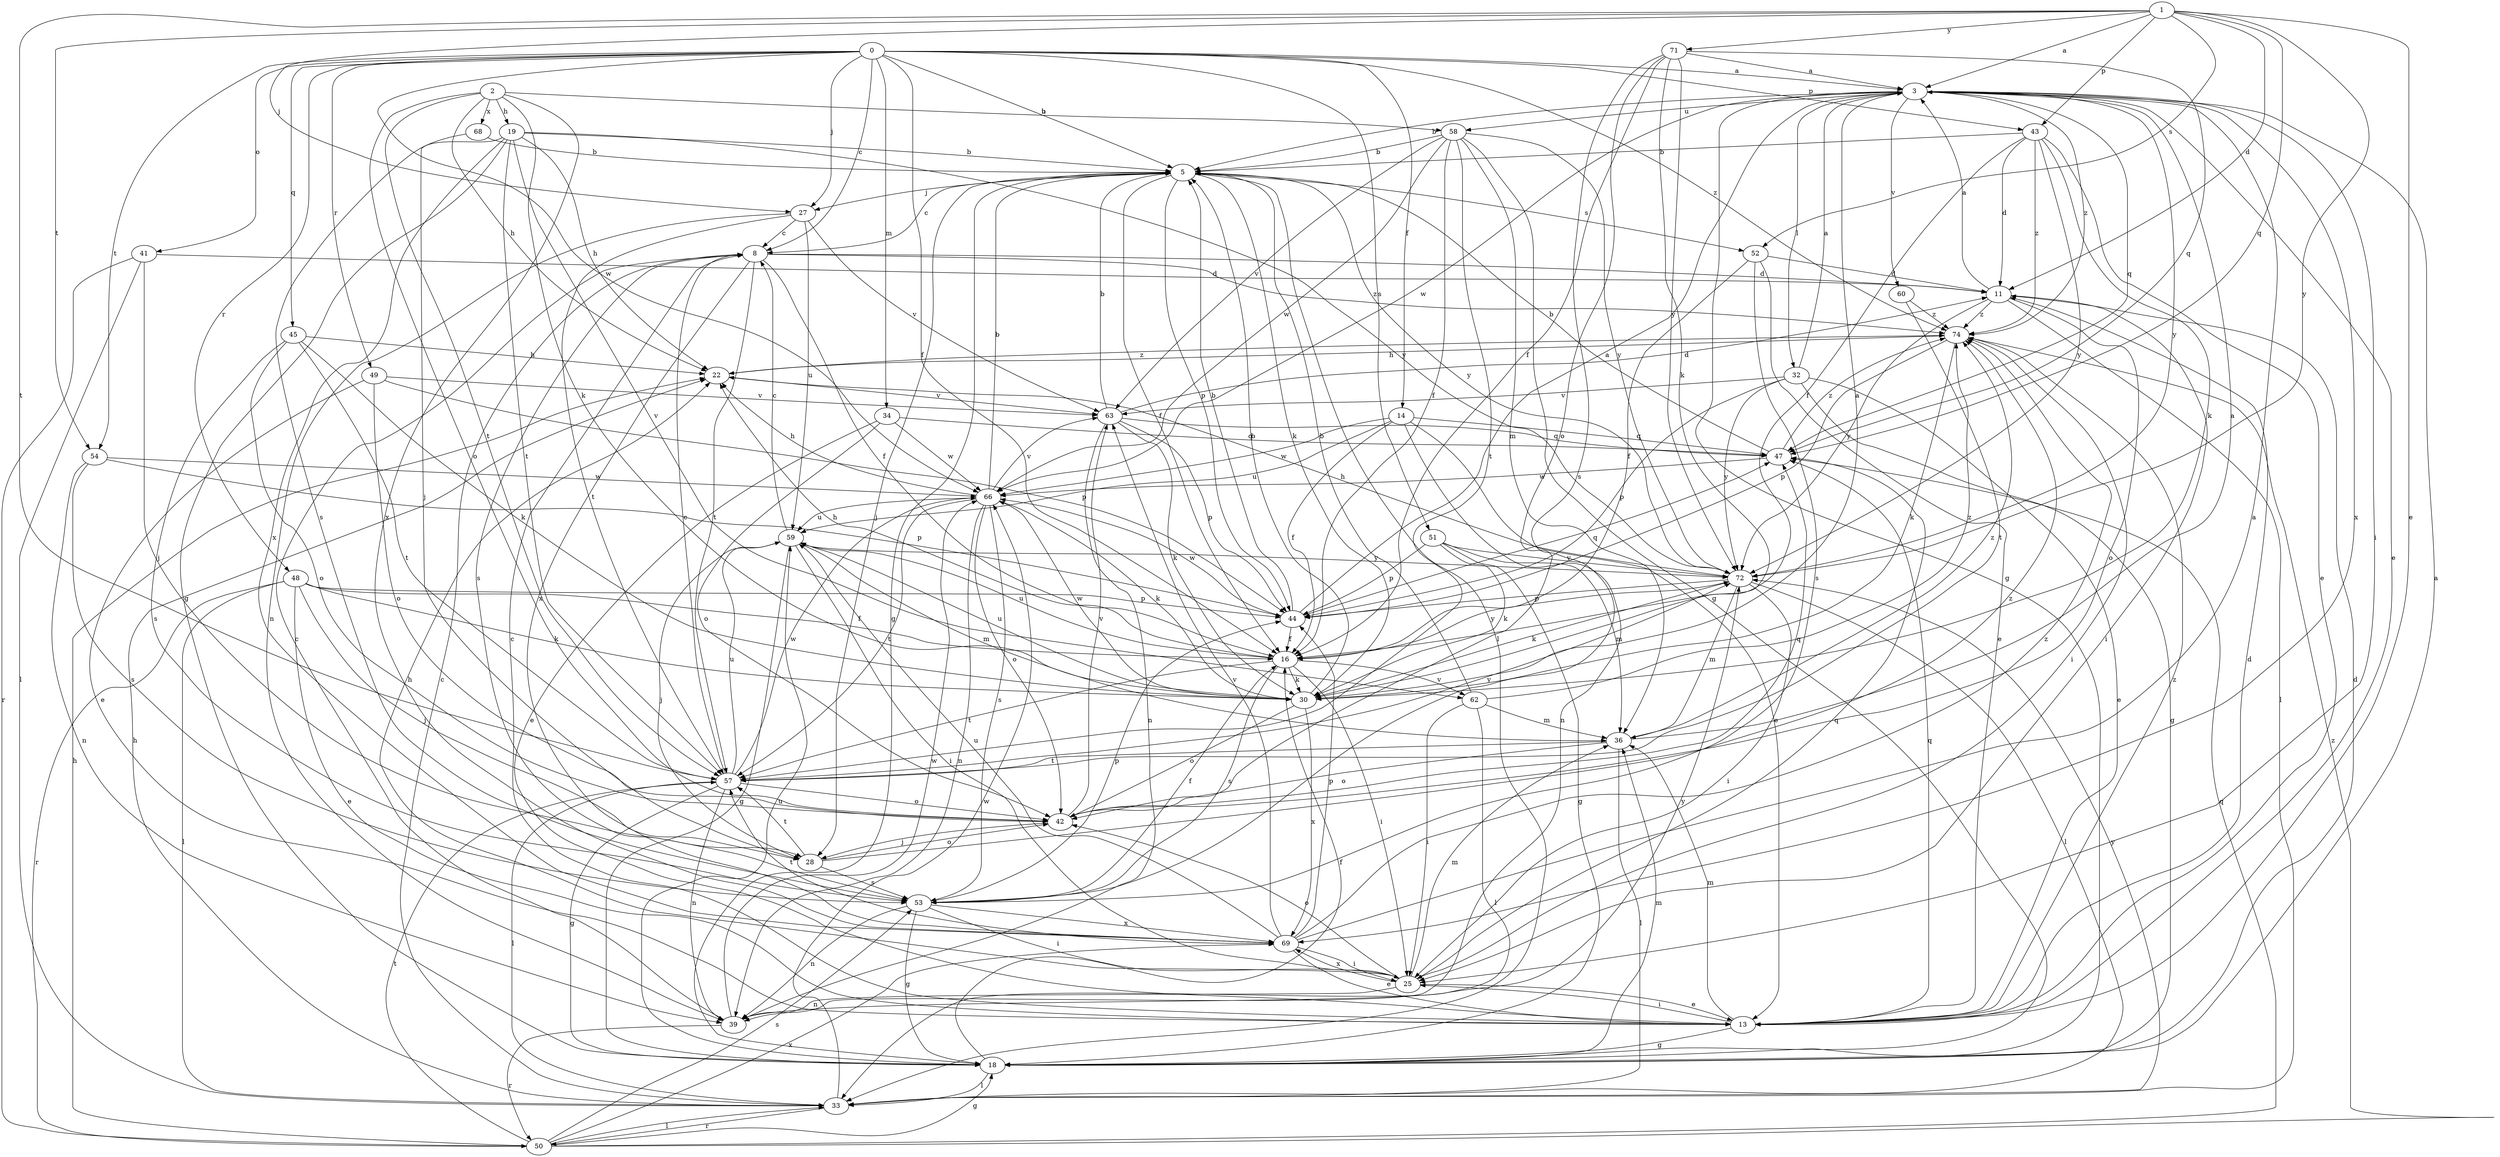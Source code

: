 strict digraph  {
0;
1;
2;
3;
5;
8;
11;
13;
14;
16;
18;
19;
22;
25;
27;
28;
30;
32;
33;
34;
36;
39;
41;
42;
43;
44;
45;
47;
48;
49;
50;
51;
52;
53;
54;
57;
58;
59;
60;
62;
63;
66;
68;
69;
71;
72;
74;
0 -> 3  [label=a];
0 -> 5  [label=b];
0 -> 8  [label=c];
0 -> 14  [label=f];
0 -> 16  [label=f];
0 -> 27  [label=j];
0 -> 34  [label=m];
0 -> 41  [label=o];
0 -> 43  [label=p];
0 -> 45  [label=q];
0 -> 48  [label=r];
0 -> 49  [label=r];
0 -> 51  [label=s];
0 -> 54  [label=t];
0 -> 66  [label=w];
0 -> 74  [label=z];
1 -> 3  [label=a];
1 -> 11  [label=d];
1 -> 13  [label=e];
1 -> 27  [label=j];
1 -> 43  [label=p];
1 -> 47  [label=q];
1 -> 52  [label=s];
1 -> 54  [label=t];
1 -> 57  [label=t];
1 -> 71  [label=y];
1 -> 72  [label=y];
2 -> 19  [label=h];
2 -> 22  [label=h];
2 -> 30  [label=k];
2 -> 42  [label=o];
2 -> 57  [label=t];
2 -> 58  [label=u];
2 -> 68  [label=x];
2 -> 69  [label=x];
3 -> 5  [label=b];
3 -> 13  [label=e];
3 -> 18  [label=g];
3 -> 25  [label=i];
3 -> 32  [label=l];
3 -> 47  [label=q];
3 -> 58  [label=u];
3 -> 60  [label=v];
3 -> 66  [label=w];
3 -> 69  [label=x];
3 -> 72  [label=y];
3 -> 74  [label=z];
5 -> 8  [label=c];
5 -> 16  [label=f];
5 -> 18  [label=g];
5 -> 27  [label=j];
5 -> 28  [label=j];
5 -> 30  [label=k];
5 -> 33  [label=l];
5 -> 44  [label=p];
5 -> 52  [label=s];
5 -> 72  [label=y];
8 -> 11  [label=d];
8 -> 16  [label=f];
8 -> 53  [label=s];
8 -> 57  [label=t];
8 -> 69  [label=x];
8 -> 74  [label=z];
11 -> 3  [label=a];
11 -> 25  [label=i];
11 -> 33  [label=l];
11 -> 42  [label=o];
11 -> 72  [label=y];
11 -> 74  [label=z];
13 -> 8  [label=c];
13 -> 11  [label=d];
13 -> 18  [label=g];
13 -> 25  [label=i];
13 -> 36  [label=m];
13 -> 47  [label=q];
13 -> 74  [label=z];
14 -> 13  [label=e];
14 -> 16  [label=f];
14 -> 39  [label=n];
14 -> 47  [label=q];
14 -> 59  [label=u];
14 -> 66  [label=w];
16 -> 22  [label=h];
16 -> 25  [label=i];
16 -> 30  [label=k];
16 -> 53  [label=s];
16 -> 57  [label=t];
16 -> 59  [label=u];
16 -> 62  [label=v];
16 -> 72  [label=y];
18 -> 3  [label=a];
18 -> 11  [label=d];
18 -> 16  [label=f];
18 -> 33  [label=l];
18 -> 36  [label=m];
18 -> 59  [label=u];
19 -> 5  [label=b];
19 -> 18  [label=g];
19 -> 22  [label=h];
19 -> 28  [label=j];
19 -> 57  [label=t];
19 -> 62  [label=v];
19 -> 69  [label=x];
19 -> 72  [label=y];
22 -> 63  [label=v];
22 -> 74  [label=z];
25 -> 13  [label=e];
25 -> 22  [label=h];
25 -> 36  [label=m];
25 -> 39  [label=n];
25 -> 42  [label=o];
25 -> 47  [label=q];
25 -> 69  [label=x];
27 -> 8  [label=c];
27 -> 39  [label=n];
27 -> 57  [label=t];
27 -> 59  [label=u];
27 -> 63  [label=v];
28 -> 42  [label=o];
28 -> 53  [label=s];
28 -> 57  [label=t];
28 -> 74  [label=z];
30 -> 3  [label=a];
30 -> 5  [label=b];
30 -> 42  [label=o];
30 -> 59  [label=u];
30 -> 66  [label=w];
30 -> 69  [label=x];
32 -> 3  [label=a];
32 -> 13  [label=e];
32 -> 18  [label=g];
32 -> 44  [label=p];
32 -> 63  [label=v];
32 -> 72  [label=y];
33 -> 8  [label=c];
33 -> 22  [label=h];
33 -> 50  [label=r];
33 -> 66  [label=w];
33 -> 72  [label=y];
34 -> 13  [label=e];
34 -> 42  [label=o];
34 -> 47  [label=q];
34 -> 66  [label=w];
36 -> 3  [label=a];
36 -> 33  [label=l];
36 -> 42  [label=o];
36 -> 57  [label=t];
36 -> 74  [label=z];
39 -> 8  [label=c];
39 -> 50  [label=r];
39 -> 66  [label=w];
39 -> 72  [label=y];
41 -> 11  [label=d];
41 -> 28  [label=j];
41 -> 33  [label=l];
41 -> 50  [label=r];
42 -> 28  [label=j];
42 -> 47  [label=q];
42 -> 63  [label=v];
43 -> 5  [label=b];
43 -> 11  [label=d];
43 -> 13  [label=e];
43 -> 16  [label=f];
43 -> 30  [label=k];
43 -> 72  [label=y];
43 -> 74  [label=z];
44 -> 3  [label=a];
44 -> 5  [label=b];
44 -> 16  [label=f];
44 -> 47  [label=q];
44 -> 66  [label=w];
45 -> 22  [label=h];
45 -> 30  [label=k];
45 -> 42  [label=o];
45 -> 53  [label=s];
45 -> 57  [label=t];
47 -> 5  [label=b];
47 -> 66  [label=w];
47 -> 74  [label=z];
48 -> 13  [label=e];
48 -> 16  [label=f];
48 -> 28  [label=j];
48 -> 30  [label=k];
48 -> 33  [label=l];
48 -> 44  [label=p];
48 -> 50  [label=r];
49 -> 13  [label=e];
49 -> 42  [label=o];
49 -> 44  [label=p];
49 -> 63  [label=v];
50 -> 18  [label=g];
50 -> 22  [label=h];
50 -> 33  [label=l];
50 -> 47  [label=q];
50 -> 53  [label=s];
50 -> 57  [label=t];
50 -> 69  [label=x];
50 -> 74  [label=z];
51 -> 18  [label=g];
51 -> 30  [label=k];
51 -> 36  [label=m];
51 -> 44  [label=p];
51 -> 72  [label=y];
52 -> 11  [label=d];
52 -> 13  [label=e];
52 -> 16  [label=f];
52 -> 53  [label=s];
53 -> 16  [label=f];
53 -> 18  [label=g];
53 -> 25  [label=i];
53 -> 39  [label=n];
53 -> 44  [label=p];
53 -> 69  [label=x];
54 -> 39  [label=n];
54 -> 44  [label=p];
54 -> 53  [label=s];
54 -> 66  [label=w];
57 -> 8  [label=c];
57 -> 18  [label=g];
57 -> 33  [label=l];
57 -> 39  [label=n];
57 -> 42  [label=o];
57 -> 59  [label=u];
57 -> 66  [label=w];
57 -> 72  [label=y];
58 -> 5  [label=b];
58 -> 16  [label=f];
58 -> 18  [label=g];
58 -> 36  [label=m];
58 -> 57  [label=t];
58 -> 63  [label=v];
58 -> 66  [label=w];
58 -> 72  [label=y];
59 -> 8  [label=c];
59 -> 18  [label=g];
59 -> 25  [label=i];
59 -> 28  [label=j];
59 -> 36  [label=m];
59 -> 72  [label=y];
60 -> 57  [label=t];
60 -> 74  [label=z];
62 -> 5  [label=b];
62 -> 25  [label=i];
62 -> 33  [label=l];
62 -> 36  [label=m];
62 -> 74  [label=z];
63 -> 5  [label=b];
63 -> 11  [label=d];
63 -> 30  [label=k];
63 -> 39  [label=n];
63 -> 44  [label=p];
63 -> 47  [label=q];
66 -> 5  [label=b];
66 -> 22  [label=h];
66 -> 30  [label=k];
66 -> 39  [label=n];
66 -> 42  [label=o];
66 -> 53  [label=s];
66 -> 57  [label=t];
66 -> 59  [label=u];
66 -> 63  [label=v];
68 -> 5  [label=b];
68 -> 53  [label=s];
69 -> 3  [label=a];
69 -> 13  [label=e];
69 -> 25  [label=i];
69 -> 44  [label=p];
69 -> 57  [label=t];
69 -> 59  [label=u];
69 -> 63  [label=v];
69 -> 74  [label=z];
71 -> 3  [label=a];
71 -> 16  [label=f];
71 -> 30  [label=k];
71 -> 42  [label=o];
71 -> 47  [label=q];
71 -> 53  [label=s];
71 -> 72  [label=y];
72 -> 22  [label=h];
72 -> 25  [label=i];
72 -> 30  [label=k];
72 -> 33  [label=l];
72 -> 36  [label=m];
72 -> 44  [label=p];
74 -> 22  [label=h];
74 -> 25  [label=i];
74 -> 30  [label=k];
74 -> 44  [label=p];
}
